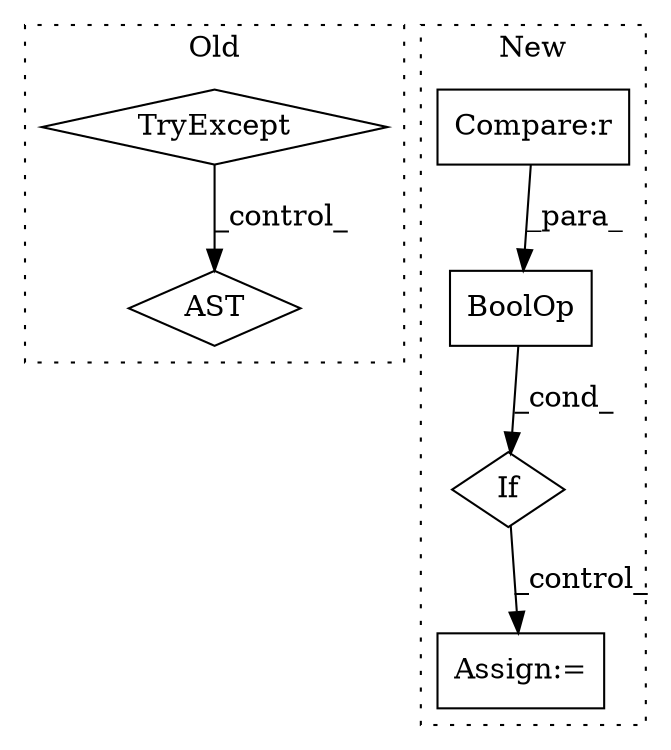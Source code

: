 digraph G {
subgraph cluster0 {
1 [label="TryExcept" a="71" s="3271" l="17" shape="diamond"];
3 [label="AST" a="2" s="3342,0" l="6,0" shape="diamond"];
label = "Old";
style="dotted";
}
subgraph cluster1 {
2 [label="BoolOp" a="72" s="832" l="60" shape="box"];
4 [label="If" a="96" s="829" l="3" shape="diamond"];
5 [label="Compare:r" a="40" s="865" l="27" shape="box"];
6 [label="Assign:=" a="68" s="1381" l="3" shape="box"];
label = "New";
style="dotted";
}
1 -> 3 [label="_control_"];
2 -> 4 [label="_cond_"];
4 -> 6 [label="_control_"];
5 -> 2 [label="_para_"];
}